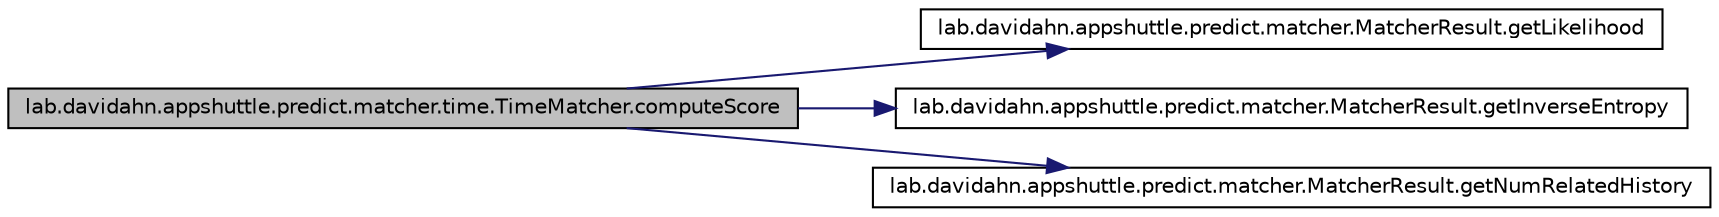 digraph G
{
 // INTERACTIVE_SVG=YES
  edge [fontname="Helvetica",fontsize="10",labelfontname="Helvetica",labelfontsize="10"];
  node [fontname="Helvetica",fontsize="10",shape=record];
  rankdir="LR";
  Node1 [label="lab.davidahn.appshuttle.predict.matcher.time.TimeMatcher.computeScore",height=0.2,width=0.4,color="black", fillcolor="grey75", style="filled" fontcolor="black"];
  Node1 -> Node2 [color="midnightblue",fontsize="10",style="solid"];
  Node2 [label="lab.davidahn.appshuttle.predict.matcher.MatcherResult.getLikelihood",height=0.2,width=0.4,color="black", fillcolor="white", style="filled",URL="$classlab_1_1davidahn_1_1appshuttle_1_1predict_1_1matcher_1_1_matcher_result.html#addb6b55620e0bb2186eae93a153ccc17"];
  Node1 -> Node3 [color="midnightblue",fontsize="10",style="solid"];
  Node3 [label="lab.davidahn.appshuttle.predict.matcher.MatcherResult.getInverseEntropy",height=0.2,width=0.4,color="black", fillcolor="white", style="filled",URL="$classlab_1_1davidahn_1_1appshuttle_1_1predict_1_1matcher_1_1_matcher_result.html#a53bf05a4ad2454a4e099a654aa424028"];
  Node1 -> Node4 [color="midnightblue",fontsize="10",style="solid"];
  Node4 [label="lab.davidahn.appshuttle.predict.matcher.MatcherResult.getNumRelatedHistory",height=0.2,width=0.4,color="black", fillcolor="white", style="filled",URL="$classlab_1_1davidahn_1_1appshuttle_1_1predict_1_1matcher_1_1_matcher_result.html#ab26bcec96fb688e6186243a044eb6b2c"];
}
